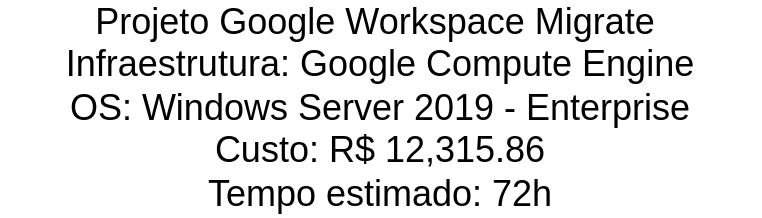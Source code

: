 <mxfile version="20.5.1" type="github">
  <diagram id="252d-Q3R2h-Utwpklu9Z" name="Página-1">
    <mxGraphModel dx="3022" dy="734" grid="1" gridSize="10" guides="1" tooltips="1" connect="1" arrows="1" fold="1" page="1" pageScale="1" pageWidth="1600" pageHeight="2500" math="0" shadow="0">
      <root>
        <mxCell id="0" />
        <mxCell id="1" parent="0" />
        <mxCell id="vpJVgtOvuzQgXyWUIgB5-1" value="&lt;font style=&quot;font-size: 18px;&quot;&gt;Projeto Google Workspace Migrate&amp;nbsp;&lt;br&gt;Infraestrutura: Google Compute Engine&lt;br&gt;OS: Windows Server 2019 - Enterprise&lt;br&gt;Custo: R$ 12,315.86&lt;br&gt;Tempo estimado: 72h&lt;br&gt;&lt;/font&gt;" style="text;html=1;strokeColor=none;fillColor=none;align=center;verticalAlign=middle;whiteSpace=wrap;rounded=0;" parent="1" vertex="1">
          <mxGeometry x="-1570" y="80" width="380" height="30" as="geometry" />
        </mxCell>
      </root>
    </mxGraphModel>
  </diagram>
</mxfile>
